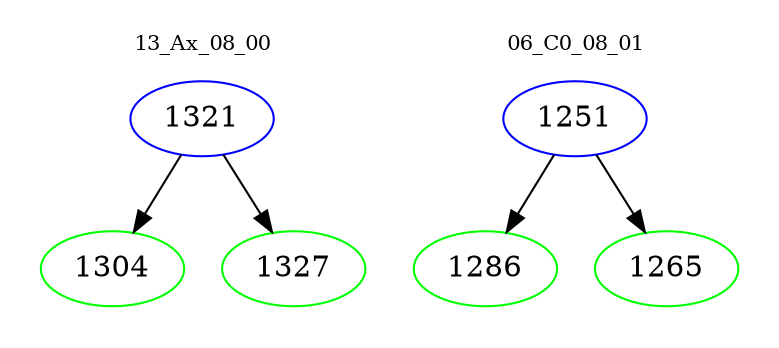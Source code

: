digraph{
subgraph cluster_0 {
color = white
label = "13_Ax_08_00";
fontsize=10;
T0_1321 [label="1321", color="blue"]
T0_1321 -> T0_1304 [color="black"]
T0_1304 [label="1304", color="green"]
T0_1321 -> T0_1327 [color="black"]
T0_1327 [label="1327", color="green"]
}
subgraph cluster_1 {
color = white
label = "06_C0_08_01";
fontsize=10;
T1_1251 [label="1251", color="blue"]
T1_1251 -> T1_1286 [color="black"]
T1_1286 [label="1286", color="green"]
T1_1251 -> T1_1265 [color="black"]
T1_1265 [label="1265", color="green"]
}
}
